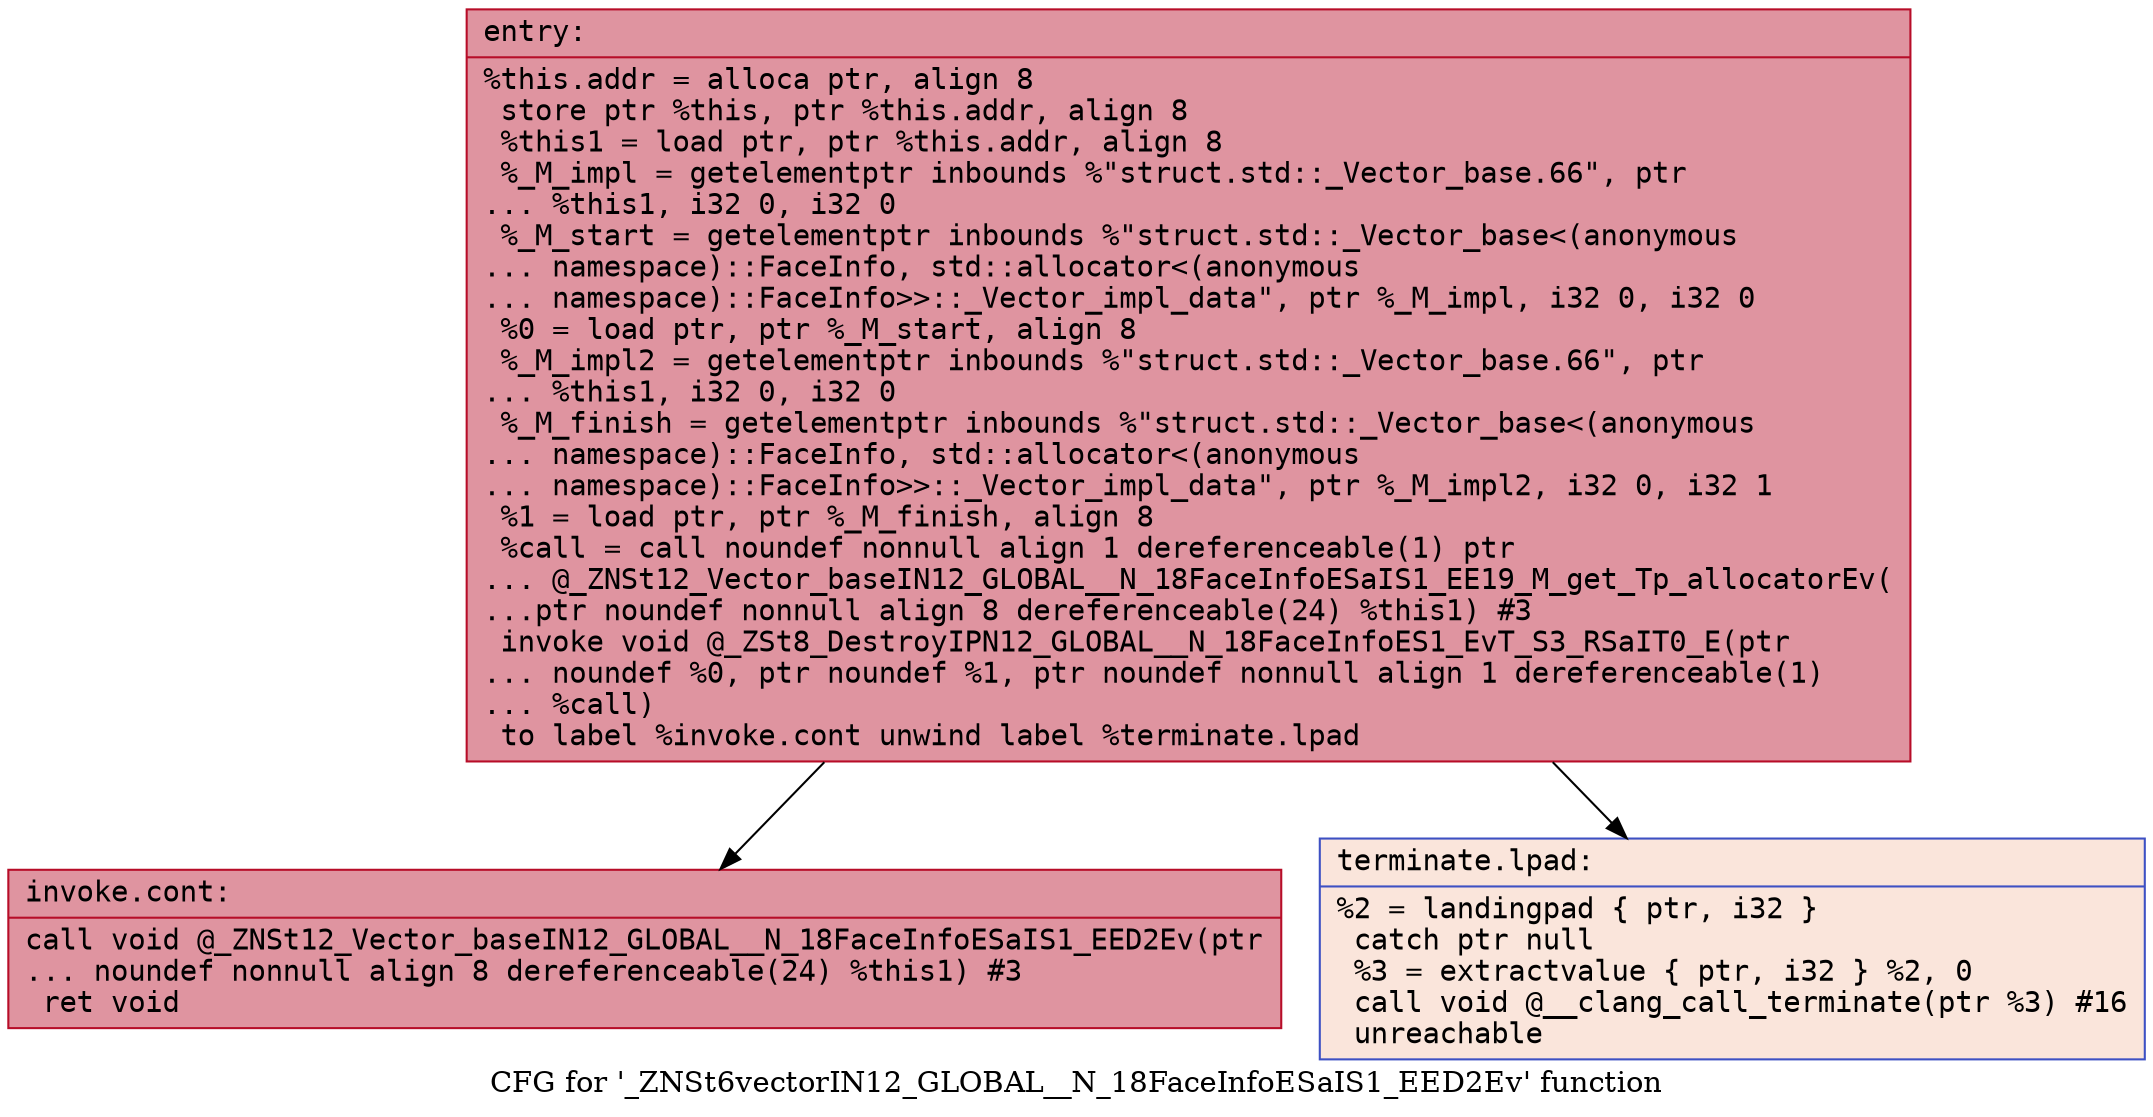 digraph "CFG for '_ZNSt6vectorIN12_GLOBAL__N_18FaceInfoESaIS1_EED2Ev' function" {
	label="CFG for '_ZNSt6vectorIN12_GLOBAL__N_18FaceInfoESaIS1_EED2Ev' function";

	Node0x55dfe4c14240 [shape=record,color="#b70d28ff", style=filled, fillcolor="#b70d2870" fontname="Courier",label="{entry:\l|  %this.addr = alloca ptr, align 8\l  store ptr %this, ptr %this.addr, align 8\l  %this1 = load ptr, ptr %this.addr, align 8\l  %_M_impl = getelementptr inbounds %\"struct.std::_Vector_base.66\", ptr\l... %this1, i32 0, i32 0\l  %_M_start = getelementptr inbounds %\"struct.std::_Vector_base\<(anonymous\l... namespace)::FaceInfo, std::allocator\<(anonymous\l... namespace)::FaceInfo\>\>::_Vector_impl_data\", ptr %_M_impl, i32 0, i32 0\l  %0 = load ptr, ptr %_M_start, align 8\l  %_M_impl2 = getelementptr inbounds %\"struct.std::_Vector_base.66\", ptr\l... %this1, i32 0, i32 0\l  %_M_finish = getelementptr inbounds %\"struct.std::_Vector_base\<(anonymous\l... namespace)::FaceInfo, std::allocator\<(anonymous\l... namespace)::FaceInfo\>\>::_Vector_impl_data\", ptr %_M_impl2, i32 0, i32 1\l  %1 = load ptr, ptr %_M_finish, align 8\l  %call = call noundef nonnull align 1 dereferenceable(1) ptr\l... @_ZNSt12_Vector_baseIN12_GLOBAL__N_18FaceInfoESaIS1_EE19_M_get_Tp_allocatorEv(\l...ptr noundef nonnull align 8 dereferenceable(24) %this1) #3\l  invoke void @_ZSt8_DestroyIPN12_GLOBAL__N_18FaceInfoES1_EvT_S3_RSaIT0_E(ptr\l... noundef %0, ptr noundef %1, ptr noundef nonnull align 1 dereferenceable(1)\l... %call)\l          to label %invoke.cont unwind label %terminate.lpad\l}"];
	Node0x55dfe4c14240 -> Node0x55dfe4c16750[tooltip="entry -> invoke.cont\nProbability 100.00%" ];
	Node0x55dfe4c14240 -> Node0x55dfe4c167d0[tooltip="entry -> terminate.lpad\nProbability 0.00%" ];
	Node0x55dfe4c16750 [shape=record,color="#b70d28ff", style=filled, fillcolor="#b70d2870" fontname="Courier",label="{invoke.cont:\l|  call void @_ZNSt12_Vector_baseIN12_GLOBAL__N_18FaceInfoESaIS1_EED2Ev(ptr\l... noundef nonnull align 8 dereferenceable(24) %this1) #3\l  ret void\l}"];
	Node0x55dfe4c167d0 [shape=record,color="#3d50c3ff", style=filled, fillcolor="#f4c5ad70" fontname="Courier",label="{terminate.lpad:\l|  %2 = landingpad \{ ptr, i32 \}\l          catch ptr null\l  %3 = extractvalue \{ ptr, i32 \} %2, 0\l  call void @__clang_call_terminate(ptr %3) #16\l  unreachable\l}"];
}
